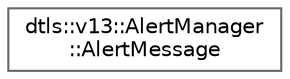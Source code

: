 digraph "Graphical Class Hierarchy"
{
 // LATEX_PDF_SIZE
  bgcolor="transparent";
  edge [fontname=Helvetica,fontsize=10,labelfontname=Helvetica,labelfontsize=10];
  node [fontname=Helvetica,fontsize=10,shape=box,height=0.2,width=0.4];
  rankdir="LR";
  Node0 [id="Node000000",label="dtls::v13::AlertManager\l::AlertMessage",height=0.2,width=0.4,color="grey40", fillcolor="white", style="filled",URL="$structdtls_1_1v13_1_1AlertManager_1_1AlertMessage.html",tooltip=" "];
}
